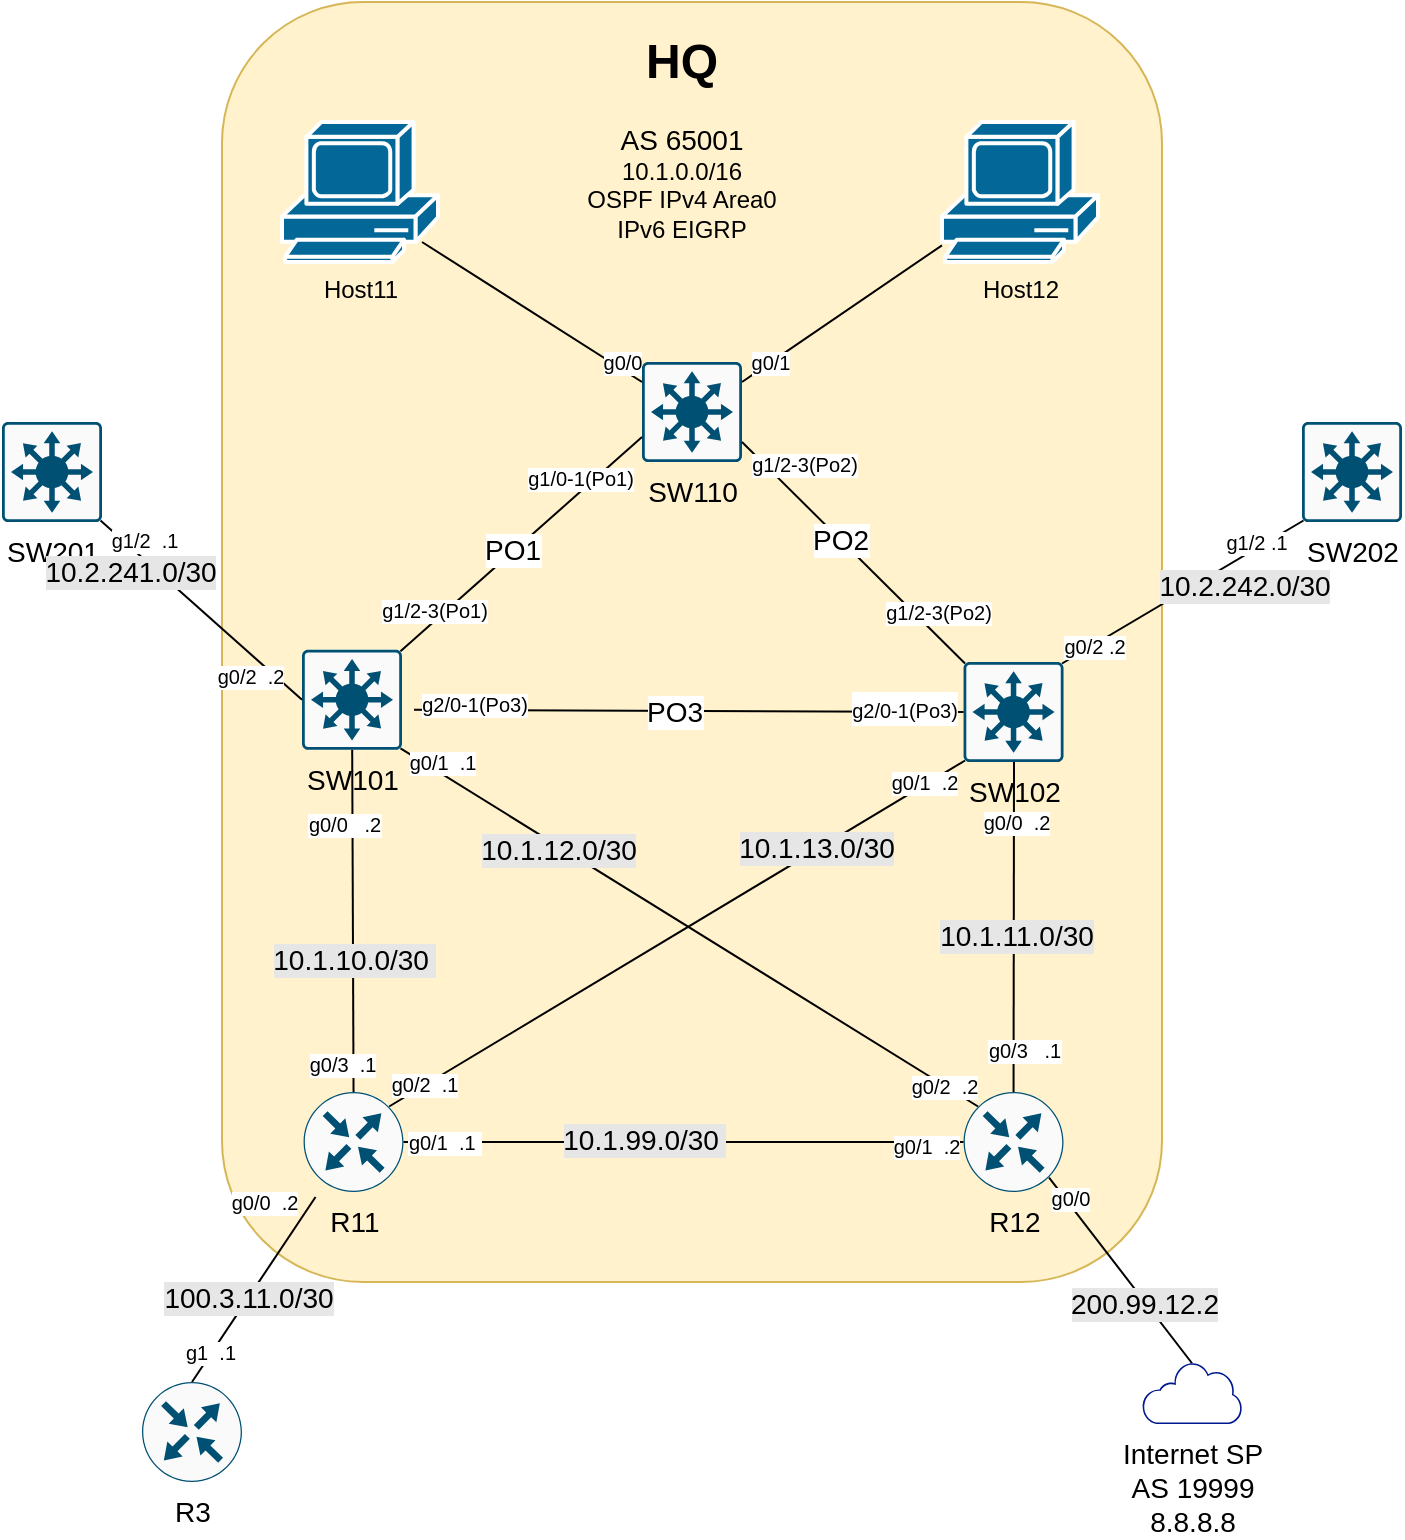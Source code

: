 <mxfile version="17.5.0" type="github">
  <diagram id="ce1GtgoNdSxTXqw0j8kx" name="Page-1">
    <mxGraphModel dx="1298" dy="802" grid="1" gridSize="10" guides="1" tooltips="1" connect="1" arrows="1" fold="1" page="1" pageScale="1" pageWidth="827" pageHeight="1169" math="0" shadow="0">
      <root>
        <mxCell id="0" />
        <mxCell id="1" parent="0" />
        <mxCell id="ygTqXombfREkRNXZ_lQi-68" value="" style="rounded=1;whiteSpace=wrap;html=1;labelBackgroundColor=#FFF4C3;fontSize=14;fillColor=#fff2cc;strokeColor=#d6b656;" vertex="1" parent="1">
          <mxGeometry x="140" y="20" width="470" height="640" as="geometry" />
        </mxCell>
        <mxCell id="ygTqXombfREkRNXZ_lQi-1" value="Host11" style="shape=mxgraph.cisco.computers_and_peripherals.pc;html=1;pointerEvents=1;dashed=0;fillColor=#036897;strokeColor=#ffffff;strokeWidth=2;verticalLabelPosition=bottom;verticalAlign=top;align=center;outlineConnect=0;" vertex="1" parent="1">
          <mxGeometry x="170" y="80" width="78" height="70" as="geometry" />
        </mxCell>
        <mxCell id="ygTqXombfREkRNXZ_lQi-2" value="Host12" style="shape=mxgraph.cisco.computers_and_peripherals.pc;html=1;pointerEvents=1;dashed=0;fillColor=#036897;strokeColor=#ffffff;strokeWidth=2;verticalLabelPosition=bottom;verticalAlign=top;align=center;outlineConnect=0;" vertex="1" parent="1">
          <mxGeometry x="500" y="80" width="78" height="70" as="geometry" />
        </mxCell>
        <mxCell id="ygTqXombfREkRNXZ_lQi-3" value="&lt;h1&gt;HQ&lt;/h1&gt;&lt;div&gt;&lt;font style=&quot;font-size: 14px&quot;&gt;AS 65001&lt;/font&gt;&lt;/div&gt;&lt;div&gt;10.1.0.0/16&lt;/div&gt;&lt;div&gt;OSPF IPv4 Area0&lt;/div&gt;&lt;div&gt;IPv6 EIGRP&lt;/div&gt;" style="text;html=1;strokeColor=none;fillColor=none;spacing=5;spacingTop=-20;whiteSpace=wrap;overflow=hidden;rounded=0;align=center;" vertex="1" parent="1">
          <mxGeometry x="310" y="30" width="120" height="120" as="geometry" />
        </mxCell>
        <mxCell id="ygTqXombfREkRNXZ_lQi-4" value="SW110" style="sketch=0;points=[[0.015,0.015,0],[0.985,0.015,0],[0.985,0.985,0],[0.015,0.985,0],[0.25,0,0],[0.5,0,0],[0.75,0,0],[1,0.25,0],[1,0.5,0],[1,0.75,0],[0.75,1,0],[0.5,1,0],[0.25,1,0],[0,0.75,0],[0,0.5,0],[0,0.25,0]];verticalLabelPosition=bottom;html=1;verticalAlign=top;aspect=fixed;align=center;pointerEvents=1;shape=mxgraph.cisco19.rect;prIcon=l3_switch;fillColor=#FAFAFA;strokeColor=#005073;fontSize=14;" vertex="1" parent="1">
          <mxGeometry x="350" y="200" width="50" height="50" as="geometry" />
        </mxCell>
        <mxCell id="ygTqXombfREkRNXZ_lQi-5" value="SW101" style="sketch=0;points=[[0.015,0.015,0],[0.985,0.015,0],[0.985,0.985,0],[0.015,0.985,0],[0.25,0,0],[0.5,0,0],[0.75,0,0],[1,0.25,0],[1,0.5,0],[1,0.75,0],[0.75,1,0],[0.5,1,0],[0.25,1,0],[0,0.75,0],[0,0.5,0],[0,0.25,0]];verticalLabelPosition=bottom;html=1;verticalAlign=top;aspect=fixed;align=center;pointerEvents=1;shape=mxgraph.cisco19.rect;prIcon=l3_switch;fillColor=#FAFAFA;strokeColor=#005073;fontSize=14;" vertex="1" parent="1">
          <mxGeometry x="180" y="343.89" width="50" height="50" as="geometry" />
        </mxCell>
        <mxCell id="ygTqXombfREkRNXZ_lQi-6" value="SW102" style="sketch=0;points=[[0.015,0.015,0],[0.985,0.015,0],[0.985,0.985,0],[0.015,0.985,0],[0.25,0,0],[0.5,0,0],[0.75,0,0],[1,0.25,0],[1,0.5,0],[1,0.75,0],[0.75,1,0],[0.5,1,0],[0.25,1,0],[0,0.75,0],[0,0.5,0],[0,0.25,0]];verticalLabelPosition=bottom;html=1;verticalAlign=top;aspect=fixed;align=center;pointerEvents=1;shape=mxgraph.cisco19.rect;prIcon=l3_switch;fillColor=#FAFAFA;strokeColor=#005073;fontSize=14;" vertex="1" parent="1">
          <mxGeometry x="510.77" y="350" width="50" height="50" as="geometry" />
        </mxCell>
        <mxCell id="ygTqXombfREkRNXZ_lQi-7" value="R11" style="sketch=0;points=[[0.5,0,0],[1,0.5,0],[0.5,1,0],[0,0.5,0],[0.145,0.145,0],[0.856,0.145,0],[0.855,0.856,0],[0.145,0.855,0]];verticalLabelPosition=bottom;html=1;verticalAlign=top;aspect=fixed;align=center;pointerEvents=1;shape=mxgraph.cisco19.rect;prIcon=router;fillColor=#FAFAFA;strokeColor=#005073;fontSize=14;" vertex="1" parent="1">
          <mxGeometry x="180.77" y="565" width="50" height="50" as="geometry" />
        </mxCell>
        <mxCell id="ygTqXombfREkRNXZ_lQi-8" value="R12" style="sketch=0;points=[[0.5,0,0],[1,0.5,0],[0.5,1,0],[0,0.5,0],[0.145,0.145,0],[0.856,0.145,0],[0.855,0.856,0],[0.145,0.855,0]];verticalLabelPosition=bottom;html=1;verticalAlign=top;aspect=fixed;align=center;pointerEvents=1;shape=mxgraph.cisco19.rect;prIcon=router;fillColor=#FAFAFA;strokeColor=#005073;fontSize=14;" vertex="1" parent="1">
          <mxGeometry x="510.77" y="565" width="50" height="50" as="geometry" />
        </mxCell>
        <mxCell id="ygTqXombfREkRNXZ_lQi-10" value="" style="endArrow=none;html=1;rounded=0;fontSize=14;" edge="1" parent="1" target="ygTqXombfREkRNXZ_lQi-2">
          <mxGeometry width="50" height="50" relative="1" as="geometry">
            <mxPoint x="400" y="210" as="sourcePoint" />
            <mxPoint x="450" y="160" as="targetPoint" />
          </mxGeometry>
        </mxCell>
        <mxCell id="ygTqXombfREkRNXZ_lQi-26" value="g0/1" style="edgeLabel;html=1;align=center;verticalAlign=middle;resizable=0;points=[];fontSize=10;" vertex="1" connectable="0" parent="ygTqXombfREkRNXZ_lQi-10">
          <mxGeometry x="-0.766" y="-1" relative="1" as="geometry">
            <mxPoint x="2" y="-3" as="offset" />
          </mxGeometry>
        </mxCell>
        <mxCell id="ygTqXombfREkRNXZ_lQi-12" value="" style="endArrow=none;html=1;rounded=0;fontSize=14;" edge="1" parent="1">
          <mxGeometry width="50" height="50" relative="1" as="geometry">
            <mxPoint x="350" y="210" as="sourcePoint" />
            <mxPoint x="240" y="140" as="targetPoint" />
          </mxGeometry>
        </mxCell>
        <mxCell id="ygTqXombfREkRNXZ_lQi-25" value="g0/0" style="edgeLabel;html=1;align=center;verticalAlign=middle;resizable=0;points=[];fontSize=10;" vertex="1" connectable="0" parent="ygTqXombfREkRNXZ_lQi-12">
          <mxGeometry x="-0.612" y="1" relative="1" as="geometry">
            <mxPoint x="12" y="3" as="offset" />
          </mxGeometry>
        </mxCell>
        <mxCell id="ygTqXombfREkRNXZ_lQi-13" value="" style="endArrow=none;html=1;rounded=0;fontSize=14;entryX=0;entryY=0.75;entryDx=0;entryDy=0;entryPerimeter=0;exitX=0.985;exitY=0.015;exitDx=0;exitDy=0;exitPerimeter=0;" edge="1" parent="1" source="ygTqXombfREkRNXZ_lQi-5" target="ygTqXombfREkRNXZ_lQi-4">
          <mxGeometry width="50" height="50" relative="1" as="geometry">
            <mxPoint x="230" y="330" as="sourcePoint" />
            <mxPoint x="280" y="280" as="targetPoint" />
          </mxGeometry>
        </mxCell>
        <mxCell id="ygTqXombfREkRNXZ_lQi-27" value="g1/0-1(Po1)" style="edgeLabel;html=1;align=center;verticalAlign=middle;resizable=0;points=[];fontSize=10;" vertex="1" connectable="0" parent="ygTqXombfREkRNXZ_lQi-13">
          <mxGeometry x="0.469" y="2" relative="1" as="geometry">
            <mxPoint x="2" y="-7" as="offset" />
          </mxGeometry>
        </mxCell>
        <mxCell id="ygTqXombfREkRNXZ_lQi-29" value="g1/2-3(Po1)" style="edgeLabel;html=1;align=center;verticalAlign=middle;resizable=0;points=[];fontSize=10;" vertex="1" connectable="0" parent="ygTqXombfREkRNXZ_lQi-13">
          <mxGeometry x="-0.75" relative="1" as="geometry">
            <mxPoint x="2" y="-8" as="offset" />
          </mxGeometry>
        </mxCell>
        <mxCell id="ygTqXombfREkRNXZ_lQi-69" value="PO1" style="edgeLabel;html=1;align=center;verticalAlign=middle;resizable=0;points=[];fontSize=14;" vertex="1" connectable="0" parent="ygTqXombfREkRNXZ_lQi-13">
          <mxGeometry x="-0.071" y="1" relative="1" as="geometry">
            <mxPoint as="offset" />
          </mxGeometry>
        </mxCell>
        <mxCell id="ygTqXombfREkRNXZ_lQi-14" value="" style="endArrow=none;html=1;rounded=0;fontSize=14;exitX=0.856;exitY=0.145;exitDx=0;exitDy=0;exitPerimeter=0;entryX=0.015;entryY=0.985;entryDx=0;entryDy=0;entryPerimeter=0;" edge="1" parent="1" source="ygTqXombfREkRNXZ_lQi-7" target="ygTqXombfREkRNXZ_lQi-6">
          <mxGeometry width="50" height="50" relative="1" as="geometry">
            <mxPoint x="234" y="450" as="sourcePoint" />
            <mxPoint x="510" y="340" as="targetPoint" />
          </mxGeometry>
        </mxCell>
        <mxCell id="ygTqXombfREkRNXZ_lQi-34" value="g0/2&amp;nbsp; .1" style="edgeLabel;html=1;align=center;verticalAlign=middle;resizable=0;points=[];fontSize=10;" vertex="1" connectable="0" parent="ygTqXombfREkRNXZ_lQi-14">
          <mxGeometry x="-0.875" y="1" relative="1" as="geometry">
            <mxPoint as="offset" />
          </mxGeometry>
        </mxCell>
        <mxCell id="ygTqXombfREkRNXZ_lQi-52" value="10.1.13.0/30" style="edgeLabel;html=1;align=center;verticalAlign=middle;resizable=0;points=[];fontSize=14;labelBackgroundColor=#E6E6E6;" vertex="1" connectable="0" parent="ygTqXombfREkRNXZ_lQi-14">
          <mxGeometry x="0.545" y="2" relative="1" as="geometry">
            <mxPoint x="-8" y="6" as="offset" />
          </mxGeometry>
        </mxCell>
        <mxCell id="ygTqXombfREkRNXZ_lQi-60" value="g0/1&amp;nbsp; .2" style="edgeLabel;html=1;align=center;verticalAlign=middle;resizable=0;points=[];fontSize=10;" vertex="1" connectable="0" parent="ygTqXombfREkRNXZ_lQi-14">
          <mxGeometry x="0.923" relative="1" as="geometry">
            <mxPoint x="-10" y="4" as="offset" />
          </mxGeometry>
        </mxCell>
        <mxCell id="ygTqXombfREkRNXZ_lQi-15" value="" style="endArrow=none;html=1;rounded=0;fontSize=14;entryX=0.015;entryY=0.015;entryDx=0;entryDy=0;entryPerimeter=0;" edge="1" parent="1" target="ygTqXombfREkRNXZ_lQi-6">
          <mxGeometry width="50" height="50" relative="1" as="geometry">
            <mxPoint x="400" y="240" as="sourcePoint" />
            <mxPoint x="510" y="310" as="targetPoint" />
          </mxGeometry>
        </mxCell>
        <mxCell id="ygTqXombfREkRNXZ_lQi-28" value="g1/2-3(Po2)" style="edgeLabel;html=1;align=center;verticalAlign=middle;resizable=0;points=[];fontSize=10;" vertex="1" connectable="0" parent="ygTqXombfREkRNXZ_lQi-15">
          <mxGeometry x="-0.804" y="-1" relative="1" as="geometry">
            <mxPoint x="20" y="-1" as="offset" />
          </mxGeometry>
        </mxCell>
        <mxCell id="ygTqXombfREkRNXZ_lQi-30" value="g1/2-3(Po2)" style="edgeLabel;html=1;align=center;verticalAlign=middle;resizable=0;points=[];fontSize=10;" vertex="1" connectable="0" parent="ygTqXombfREkRNXZ_lQi-15">
          <mxGeometry x="0.602" relative="1" as="geometry">
            <mxPoint x="8" y="-4" as="offset" />
          </mxGeometry>
        </mxCell>
        <mxCell id="ygTqXombfREkRNXZ_lQi-70" value="PO2" style="edgeLabel;html=1;align=center;verticalAlign=middle;resizable=0;points=[];fontSize=14;" vertex="1" connectable="0" parent="ygTqXombfREkRNXZ_lQi-15">
          <mxGeometry x="-0.114" y="-1" relative="1" as="geometry">
            <mxPoint y="-1" as="offset" />
          </mxGeometry>
        </mxCell>
        <mxCell id="ygTqXombfREkRNXZ_lQi-16" value="" style="endArrow=none;html=1;rounded=0;fontSize=14;entryX=0.145;entryY=0.145;entryDx=0;entryDy=0;entryPerimeter=0;exitX=0.985;exitY=0.985;exitDx=0;exitDy=0;exitPerimeter=0;" edge="1" parent="1" source="ygTqXombfREkRNXZ_lQi-5" target="ygTqXombfREkRNXZ_lQi-8">
          <mxGeometry width="50" height="50" relative="1" as="geometry">
            <mxPoint x="234" y="330" as="sourcePoint" />
            <mxPoint x="520" y="440" as="targetPoint" />
          </mxGeometry>
        </mxCell>
        <mxCell id="ygTqXombfREkRNXZ_lQi-31" value="g0/1&amp;nbsp; .1" style="edgeLabel;html=1;align=center;verticalAlign=middle;resizable=0;points=[];fontSize=10;" vertex="1" connectable="0" parent="ygTqXombfREkRNXZ_lQi-16">
          <mxGeometry x="-0.899" y="-1" relative="1" as="geometry">
            <mxPoint x="7" y="-3" as="offset" />
          </mxGeometry>
        </mxCell>
        <mxCell id="ygTqXombfREkRNXZ_lQi-37" value="g0/2&amp;nbsp; .2" style="edgeLabel;html=1;align=center;verticalAlign=middle;resizable=0;points=[];fontSize=10;" vertex="1" connectable="0" parent="ygTqXombfREkRNXZ_lQi-16">
          <mxGeometry x="0.879" relative="1" as="geometry">
            <mxPoint as="offset" />
          </mxGeometry>
        </mxCell>
        <mxCell id="ygTqXombfREkRNXZ_lQi-51" value="10.1.12.0/30" style="edgeLabel;html=1;align=center;verticalAlign=middle;resizable=0;points=[];fontSize=14;labelBackgroundColor=#E6E6E6;" vertex="1" connectable="0" parent="ygTqXombfREkRNXZ_lQi-16">
          <mxGeometry x="-0.584" y="1" relative="1" as="geometry">
            <mxPoint x="18" y="14" as="offset" />
          </mxGeometry>
        </mxCell>
        <mxCell id="ygTqXombfREkRNXZ_lQi-17" value="" style="endArrow=none;html=1;rounded=0;fontSize=14;exitX=0.5;exitY=0;exitDx=0;exitDy=0;exitPerimeter=0;" edge="1" parent="1" source="ygTqXombfREkRNXZ_lQi-7" target="ygTqXombfREkRNXZ_lQi-5">
          <mxGeometry width="50" height="50" relative="1" as="geometry">
            <mxPoint x="120" y="420" as="sourcePoint" />
            <mxPoint x="170" y="370" as="targetPoint" />
          </mxGeometry>
        </mxCell>
        <mxCell id="ygTqXombfREkRNXZ_lQi-32" value="g0/0&amp;nbsp; &amp;nbsp;.2" style="edgeLabel;html=1;align=center;verticalAlign=middle;resizable=0;points=[];fontSize=10;" vertex="1" connectable="0" parent="ygTqXombfREkRNXZ_lQi-17">
          <mxGeometry x="0.211" y="-3" relative="1" as="geometry">
            <mxPoint x="-8" y="-31" as="offset" />
          </mxGeometry>
        </mxCell>
        <mxCell id="ygTqXombfREkRNXZ_lQi-33" value="g0/3&amp;nbsp; .1" style="edgeLabel;html=1;align=center;verticalAlign=middle;resizable=0;points=[];fontSize=10;" vertex="1" connectable="0" parent="ygTqXombfREkRNXZ_lQi-17">
          <mxGeometry x="-0.7" y="-2" relative="1" as="geometry">
            <mxPoint x="-8" y="11" as="offset" />
          </mxGeometry>
        </mxCell>
        <mxCell id="ygTqXombfREkRNXZ_lQi-50" value="10.1.10.0/30&amp;nbsp;" style="edgeLabel;html=1;align=center;verticalAlign=middle;resizable=0;points=[];fontSize=14;labelBackgroundColor=#E6E6E6;" vertex="1" connectable="0" parent="ygTqXombfREkRNXZ_lQi-17">
          <mxGeometry x="-0.211" relative="1" as="geometry">
            <mxPoint y="1" as="offset" />
          </mxGeometry>
        </mxCell>
        <mxCell id="ygTqXombfREkRNXZ_lQi-19" value="" style="endArrow=none;html=1;rounded=0;fontSize=14;exitX=0.5;exitY=0;exitDx=0;exitDy=0;exitPerimeter=0;" edge="1" parent="1" source="ygTqXombfREkRNXZ_lQi-8">
          <mxGeometry width="50" height="50" relative="1" as="geometry">
            <mxPoint x="490" y="390" as="sourcePoint" />
            <mxPoint x="536" y="400" as="targetPoint" />
          </mxGeometry>
        </mxCell>
        <mxCell id="ygTqXombfREkRNXZ_lQi-53" value="10.1.11.0/30" style="edgeLabel;html=1;align=center;verticalAlign=middle;resizable=0;points=[];fontSize=14;labelBackgroundColor=#E6E6E6;" vertex="1" connectable="0" parent="ygTqXombfREkRNXZ_lQi-19">
          <mxGeometry x="-0.055" y="-1" relative="1" as="geometry">
            <mxPoint as="offset" />
          </mxGeometry>
        </mxCell>
        <mxCell id="ygTqXombfREkRNXZ_lQi-58" value="g0/0&amp;nbsp; .2" style="edgeLabel;html=1;align=center;verticalAlign=middle;resizable=0;points=[];fontSize=10;" vertex="1" connectable="0" parent="ygTqXombfREkRNXZ_lQi-19">
          <mxGeometry x="0.478" y="-1" relative="1" as="geometry">
            <mxPoint y="-13" as="offset" />
          </mxGeometry>
        </mxCell>
        <mxCell id="ygTqXombfREkRNXZ_lQi-59" value="g0/3&amp;nbsp; &amp;nbsp;.1" style="edgeLabel;html=1;align=center;verticalAlign=middle;resizable=0;points=[];fontSize=10;" vertex="1" connectable="0" parent="ygTqXombfREkRNXZ_lQi-19">
          <mxGeometry x="-0.678" y="-1" relative="1" as="geometry">
            <mxPoint x="4" y="5" as="offset" />
          </mxGeometry>
        </mxCell>
        <mxCell id="ygTqXombfREkRNXZ_lQi-20" value="" style="endArrow=none;html=1;rounded=0;fontSize=14;entryX=0;entryY=0.5;entryDx=0;entryDy=0;entryPerimeter=0;" edge="1" parent="1" target="ygTqXombfREkRNXZ_lQi-6">
          <mxGeometry width="50" height="50" relative="1" as="geometry">
            <mxPoint x="236" y="373.89" as="sourcePoint" />
            <mxPoint x="276" y="323.89" as="targetPoint" />
          </mxGeometry>
        </mxCell>
        <mxCell id="ygTqXombfREkRNXZ_lQi-21" value="&lt;font style=&quot;font-size: 10px&quot;&gt;g2/0-1(Po3)&lt;/font&gt;" style="edgeLabel;html=1;align=center;verticalAlign=middle;resizable=0;points=[];fontSize=14;" vertex="1" connectable="0" parent="ygTqXombfREkRNXZ_lQi-20">
          <mxGeometry x="0.847" y="-2" relative="1" as="geometry">
            <mxPoint x="-9" y="-4" as="offset" />
          </mxGeometry>
        </mxCell>
        <mxCell id="ygTqXombfREkRNXZ_lQi-24" value="g2/0-1(Po3)" style="edgeLabel;html=1;align=center;verticalAlign=middle;resizable=0;points=[];fontSize=10;" vertex="1" connectable="0" parent="ygTqXombfREkRNXZ_lQi-20">
          <mxGeometry x="-0.759" y="-1" relative="1" as="geometry">
            <mxPoint x="-3" y="-4" as="offset" />
          </mxGeometry>
        </mxCell>
        <mxCell id="ygTqXombfREkRNXZ_lQi-71" value="PO3" style="edgeLabel;html=1;align=center;verticalAlign=middle;resizable=0;points=[];fontSize=14;" vertex="1" connectable="0" parent="ygTqXombfREkRNXZ_lQi-20">
          <mxGeometry x="-0.09" relative="1" as="geometry">
            <mxPoint x="5" as="offset" />
          </mxGeometry>
        </mxCell>
        <mxCell id="ygTqXombfREkRNXZ_lQi-23" value="" style="endArrow=none;html=1;rounded=0;fontSize=14;entryX=0;entryY=0.5;entryDx=0;entryDy=0;entryPerimeter=0;exitX=1;exitY=0.5;exitDx=0;exitDy=0;exitPerimeter=0;" edge="1" parent="1" source="ygTqXombfREkRNXZ_lQi-7" target="ygTqXombfREkRNXZ_lQi-8">
          <mxGeometry width="50" height="50" relative="1" as="geometry">
            <mxPoint x="216.77" y="615" as="sourcePoint" />
            <mxPoint x="266.77" y="565" as="targetPoint" />
          </mxGeometry>
        </mxCell>
        <mxCell id="ygTqXombfREkRNXZ_lQi-35" value="g0/1&amp;nbsp; .1&amp;nbsp;" style="edgeLabel;html=1;align=center;verticalAlign=middle;resizable=0;points=[];fontSize=10;" vertex="1" connectable="0" parent="ygTqXombfREkRNXZ_lQi-23">
          <mxGeometry x="-0.714" y="-2" relative="1" as="geometry">
            <mxPoint x="-20" y="-2" as="offset" />
          </mxGeometry>
        </mxCell>
        <mxCell id="ygTqXombfREkRNXZ_lQi-38" value="g0/1&amp;nbsp; .2" style="edgeLabel;html=1;align=center;verticalAlign=middle;resizable=0;points=[];fontSize=10;" vertex="1" connectable="0" parent="ygTqXombfREkRNXZ_lQi-23">
          <mxGeometry x="0.864" y="-1" relative="1" as="geometry">
            <mxPoint y="1" as="offset" />
          </mxGeometry>
        </mxCell>
        <mxCell id="ygTqXombfREkRNXZ_lQi-54" value="10.1.99.0/30&amp;nbsp;" style="edgeLabel;html=1;align=center;verticalAlign=middle;resizable=0;points=[];fontSize=14;labelBackgroundColor=#E6E6E6;" vertex="1" connectable="0" parent="ygTqXombfREkRNXZ_lQi-23">
          <mxGeometry x="-0.143" y="2" relative="1" as="geometry">
            <mxPoint y="1" as="offset" />
          </mxGeometry>
        </mxCell>
        <mxCell id="ygTqXombfREkRNXZ_lQi-39" value="" style="endArrow=none;html=1;rounded=0;fontSize=10;entryX=0.12;entryY=1.05;entryDx=0;entryDy=0;entryPerimeter=0;exitX=0.5;exitY=0;exitDx=0;exitDy=0;exitPerimeter=0;" edge="1" parent="1" source="ygTqXombfREkRNXZ_lQi-43" target="ygTqXombfREkRNXZ_lQi-7">
          <mxGeometry width="50" height="50" relative="1" as="geometry">
            <mxPoint x="150" y="530" as="sourcePoint" />
            <mxPoint x="200" y="480" as="targetPoint" />
          </mxGeometry>
        </mxCell>
        <mxCell id="ygTqXombfREkRNXZ_lQi-41" value="g0/0&amp;nbsp; .2" style="edgeLabel;html=1;align=center;verticalAlign=middle;resizable=0;points=[];fontSize=10;" vertex="1" connectable="0" parent="ygTqXombfREkRNXZ_lQi-39">
          <mxGeometry x="0.311" y="-1" relative="1" as="geometry">
            <mxPoint x="-6" y="-30" as="offset" />
          </mxGeometry>
        </mxCell>
        <mxCell id="ygTqXombfREkRNXZ_lQi-55" value="100.3.11.0/30" style="edgeLabel;html=1;align=center;verticalAlign=middle;resizable=0;points=[];fontSize=14;labelBackgroundColor=#E6E6E6;" vertex="1" connectable="0" parent="ygTqXombfREkRNXZ_lQi-39">
          <mxGeometry x="-0.278" y="1" relative="1" as="geometry">
            <mxPoint x="6" y="-8" as="offset" />
          </mxGeometry>
        </mxCell>
        <mxCell id="ygTqXombfREkRNXZ_lQi-56" value="g1&amp;nbsp; .1&amp;nbsp;" style="edgeLabel;html=1;align=center;verticalAlign=middle;resizable=0;points=[];fontSize=10;" vertex="1" connectable="0" parent="ygTqXombfREkRNXZ_lQi-39">
          <mxGeometry x="-0.565" y="-1" relative="1" as="geometry">
            <mxPoint x="-10" y="39" as="offset" />
          </mxGeometry>
        </mxCell>
        <mxCell id="ygTqXombfREkRNXZ_lQi-66" value="g1&amp;nbsp; .1" style="edgeLabel;html=1;align=center;verticalAlign=middle;resizable=0;points=[];fontSize=10;" vertex="1" connectable="0" parent="ygTqXombfREkRNXZ_lQi-39">
          <mxGeometry x="-0.686" y="1" relative="1" as="geometry">
            <mxPoint as="offset" />
          </mxGeometry>
        </mxCell>
        <mxCell id="ygTqXombfREkRNXZ_lQi-40" value="" style="endArrow=none;html=1;rounded=0;fontSize=10;entryX=0.855;entryY=0.856;entryDx=0;entryDy=0;entryPerimeter=0;exitX=0.5;exitY=0.02;exitDx=0;exitDy=0;exitPerimeter=0;" edge="1" parent="1" source="ygTqXombfREkRNXZ_lQi-48" target="ygTqXombfREkRNXZ_lQi-8">
          <mxGeometry width="50" height="50" relative="1" as="geometry">
            <mxPoint x="620" y="690" as="sourcePoint" />
            <mxPoint x="540" y="480" as="targetPoint" />
          </mxGeometry>
        </mxCell>
        <mxCell id="ygTqXombfREkRNXZ_lQi-42" value="g0/0" style="edgeLabel;html=1;align=center;verticalAlign=middle;resizable=0;points=[];fontSize=10;" vertex="1" connectable="0" parent="ygTqXombfREkRNXZ_lQi-40">
          <mxGeometry x="0.75" y="-2" relative="1" as="geometry">
            <mxPoint as="offset" />
          </mxGeometry>
        </mxCell>
        <mxCell id="ygTqXombfREkRNXZ_lQi-57" value="200.99.12.2" style="edgeLabel;html=1;align=center;verticalAlign=middle;resizable=0;points=[];fontSize=14;labelBackgroundColor=#E6E6E6;" vertex="1" connectable="0" parent="ygTqXombfREkRNXZ_lQi-40">
          <mxGeometry x="0.324" y="-1" relative="1" as="geometry">
            <mxPoint x="22" y="32" as="offset" />
          </mxGeometry>
        </mxCell>
        <mxCell id="ygTqXombfREkRNXZ_lQi-43" value="&lt;font style=&quot;font-size: 14px&quot;&gt;R3&lt;/font&gt;" style="sketch=0;points=[[0.5,0,0],[1,0.5,0],[0.5,1,0],[0,0.5,0],[0.145,0.145,0],[0.856,0.145,0],[0.855,0.856,0],[0.145,0.855,0]];verticalLabelPosition=bottom;html=1;verticalAlign=top;aspect=fixed;align=center;pointerEvents=1;shape=mxgraph.cisco19.rect;prIcon=router;fillColor=#FAFAFA;strokeColor=#005073;fontSize=10;" vertex="1" parent="1">
          <mxGeometry x="100" y="710" width="50" height="50" as="geometry" />
        </mxCell>
        <mxCell id="ygTqXombfREkRNXZ_lQi-44" value="SW201" style="sketch=0;points=[[0.015,0.015,0],[0.985,0.015,0],[0.985,0.985,0],[0.015,0.985,0],[0.25,0,0],[0.5,0,0],[0.75,0,0],[1,0.25,0],[1,0.5,0],[1,0.75,0],[0.75,1,0],[0.5,1,0],[0.25,1,0],[0,0.75,0],[0,0.5,0],[0,0.25,0]];verticalLabelPosition=bottom;html=1;verticalAlign=top;aspect=fixed;align=center;pointerEvents=1;shape=mxgraph.cisco19.rect;prIcon=l3_switch;fillColor=#FAFAFA;strokeColor=#005073;fontSize=14;" vertex="1" parent="1">
          <mxGeometry x="30" y="230" width="50" height="50" as="geometry" />
        </mxCell>
        <mxCell id="ygTqXombfREkRNXZ_lQi-45" value="SW202" style="sketch=0;points=[[0.015,0.015,0],[0.985,0.015,0],[0.985,0.985,0],[0.015,0.985,0],[0.25,0,0],[0.5,0,0],[0.75,0,0],[1,0.25,0],[1,0.5,0],[1,0.75,0],[0.75,1,0],[0.5,1,0],[0.25,1,0],[0,0.75,0],[0,0.5,0],[0,0.25,0]];verticalLabelPosition=bottom;html=1;verticalAlign=top;aspect=fixed;align=center;pointerEvents=1;shape=mxgraph.cisco19.rect;prIcon=l3_switch;fillColor=#FAFAFA;strokeColor=#005073;fontSize=14;" vertex="1" parent="1">
          <mxGeometry x="680" y="230" width="50" height="50" as="geometry" />
        </mxCell>
        <mxCell id="ygTqXombfREkRNXZ_lQi-46" value="" style="endArrow=none;html=1;rounded=0;fontSize=14;entryX=0.015;entryY=0.985;entryDx=0;entryDy=0;entryPerimeter=0;exitX=0.985;exitY=0.015;exitDx=0;exitDy=0;exitPerimeter=0;" edge="1" parent="1" source="ygTqXombfREkRNXZ_lQi-6" target="ygTqXombfREkRNXZ_lQi-45">
          <mxGeometry width="50" height="50" relative="1" as="geometry">
            <mxPoint x="560" y="320" as="sourcePoint" />
            <mxPoint x="610" y="270" as="targetPoint" />
          </mxGeometry>
        </mxCell>
        <mxCell id="ygTqXombfREkRNXZ_lQi-63" value="g0/2 .2" style="edgeLabel;html=1;align=center;verticalAlign=middle;resizable=0;points=[];fontSize=10;" vertex="1" connectable="0" parent="ygTqXombfREkRNXZ_lQi-46">
          <mxGeometry x="-0.736" relative="1" as="geometry">
            <mxPoint as="offset" />
          </mxGeometry>
        </mxCell>
        <mxCell id="ygTqXombfREkRNXZ_lQi-64" value="g1/2 .1" style="edgeLabel;html=1;align=center;verticalAlign=middle;resizable=0;points=[];fontSize=10;" vertex="1" connectable="0" parent="ygTqXombfREkRNXZ_lQi-46">
          <mxGeometry x="0.738" y="-1" relative="1" as="geometry">
            <mxPoint x="-9" as="offset" />
          </mxGeometry>
        </mxCell>
        <mxCell id="ygTqXombfREkRNXZ_lQi-65" value="10.2.242.0/30" style="edgeLabel;html=1;align=center;verticalAlign=middle;resizable=0;points=[];fontSize=14;labelBackgroundColor=#E6E6E6;" vertex="1" connectable="0" parent="ygTqXombfREkRNXZ_lQi-46">
          <mxGeometry x="0.016" y="3" relative="1" as="geometry">
            <mxPoint x="31" as="offset" />
          </mxGeometry>
        </mxCell>
        <mxCell id="ygTqXombfREkRNXZ_lQi-47" value="" style="endArrow=none;html=1;rounded=0;fontSize=14;entryX=0;entryY=0.5;entryDx=0;entryDy=0;entryPerimeter=0;exitX=0.985;exitY=0.985;exitDx=0;exitDy=0;exitPerimeter=0;" edge="1" parent="1" source="ygTqXombfREkRNXZ_lQi-44" target="ygTqXombfREkRNXZ_lQi-5">
          <mxGeometry width="50" height="50" relative="1" as="geometry">
            <mxPoint x="80" y="290" as="sourcePoint" />
            <mxPoint x="130" y="240" as="targetPoint" />
          </mxGeometry>
        </mxCell>
        <mxCell id="ygTqXombfREkRNXZ_lQi-49" value="10.2.241.0/30" style="edgeLabel;html=1;align=center;verticalAlign=middle;resizable=0;points=[];fontSize=14;labelBackgroundColor=#E6E6E6;" vertex="1" connectable="0" parent="ygTqXombfREkRNXZ_lQi-47">
          <mxGeometry x="-0.058" y="3" relative="1" as="geometry">
            <mxPoint x="-35" y="-14" as="offset" />
          </mxGeometry>
        </mxCell>
        <mxCell id="ygTqXombfREkRNXZ_lQi-61" value="g1/2&amp;nbsp; .1" style="edgeLabel;html=1;align=center;verticalAlign=middle;resizable=0;points=[];fontSize=10;" vertex="1" connectable="0" parent="ygTqXombfREkRNXZ_lQi-47">
          <mxGeometry x="-0.747" y="3" relative="1" as="geometry">
            <mxPoint x="7" as="offset" />
          </mxGeometry>
        </mxCell>
        <mxCell id="ygTqXombfREkRNXZ_lQi-62" value="g0/2&amp;nbsp; .2" style="edgeLabel;html=1;align=center;verticalAlign=middle;resizable=0;points=[];fontSize=10;" vertex="1" connectable="0" parent="ygTqXombfREkRNXZ_lQi-47">
          <mxGeometry x="0.645" relative="1" as="geometry">
            <mxPoint x="-8" y="4" as="offset" />
          </mxGeometry>
        </mxCell>
        <mxCell id="ygTqXombfREkRNXZ_lQi-48" value="Internet SP&lt;br&gt;AS 19999&lt;br&gt;8.8.8.8" style="sketch=0;aspect=fixed;pointerEvents=1;shadow=0;dashed=0;html=1;strokeColor=none;labelPosition=center;verticalLabelPosition=bottom;verticalAlign=top;align=center;fillColor=#00188D;shape=mxgraph.mscae.enterprise.internet_hollow;fontSize=14;" vertex="1" parent="1">
          <mxGeometry x="600" y="700" width="50" height="31" as="geometry" />
        </mxCell>
      </root>
    </mxGraphModel>
  </diagram>
</mxfile>
